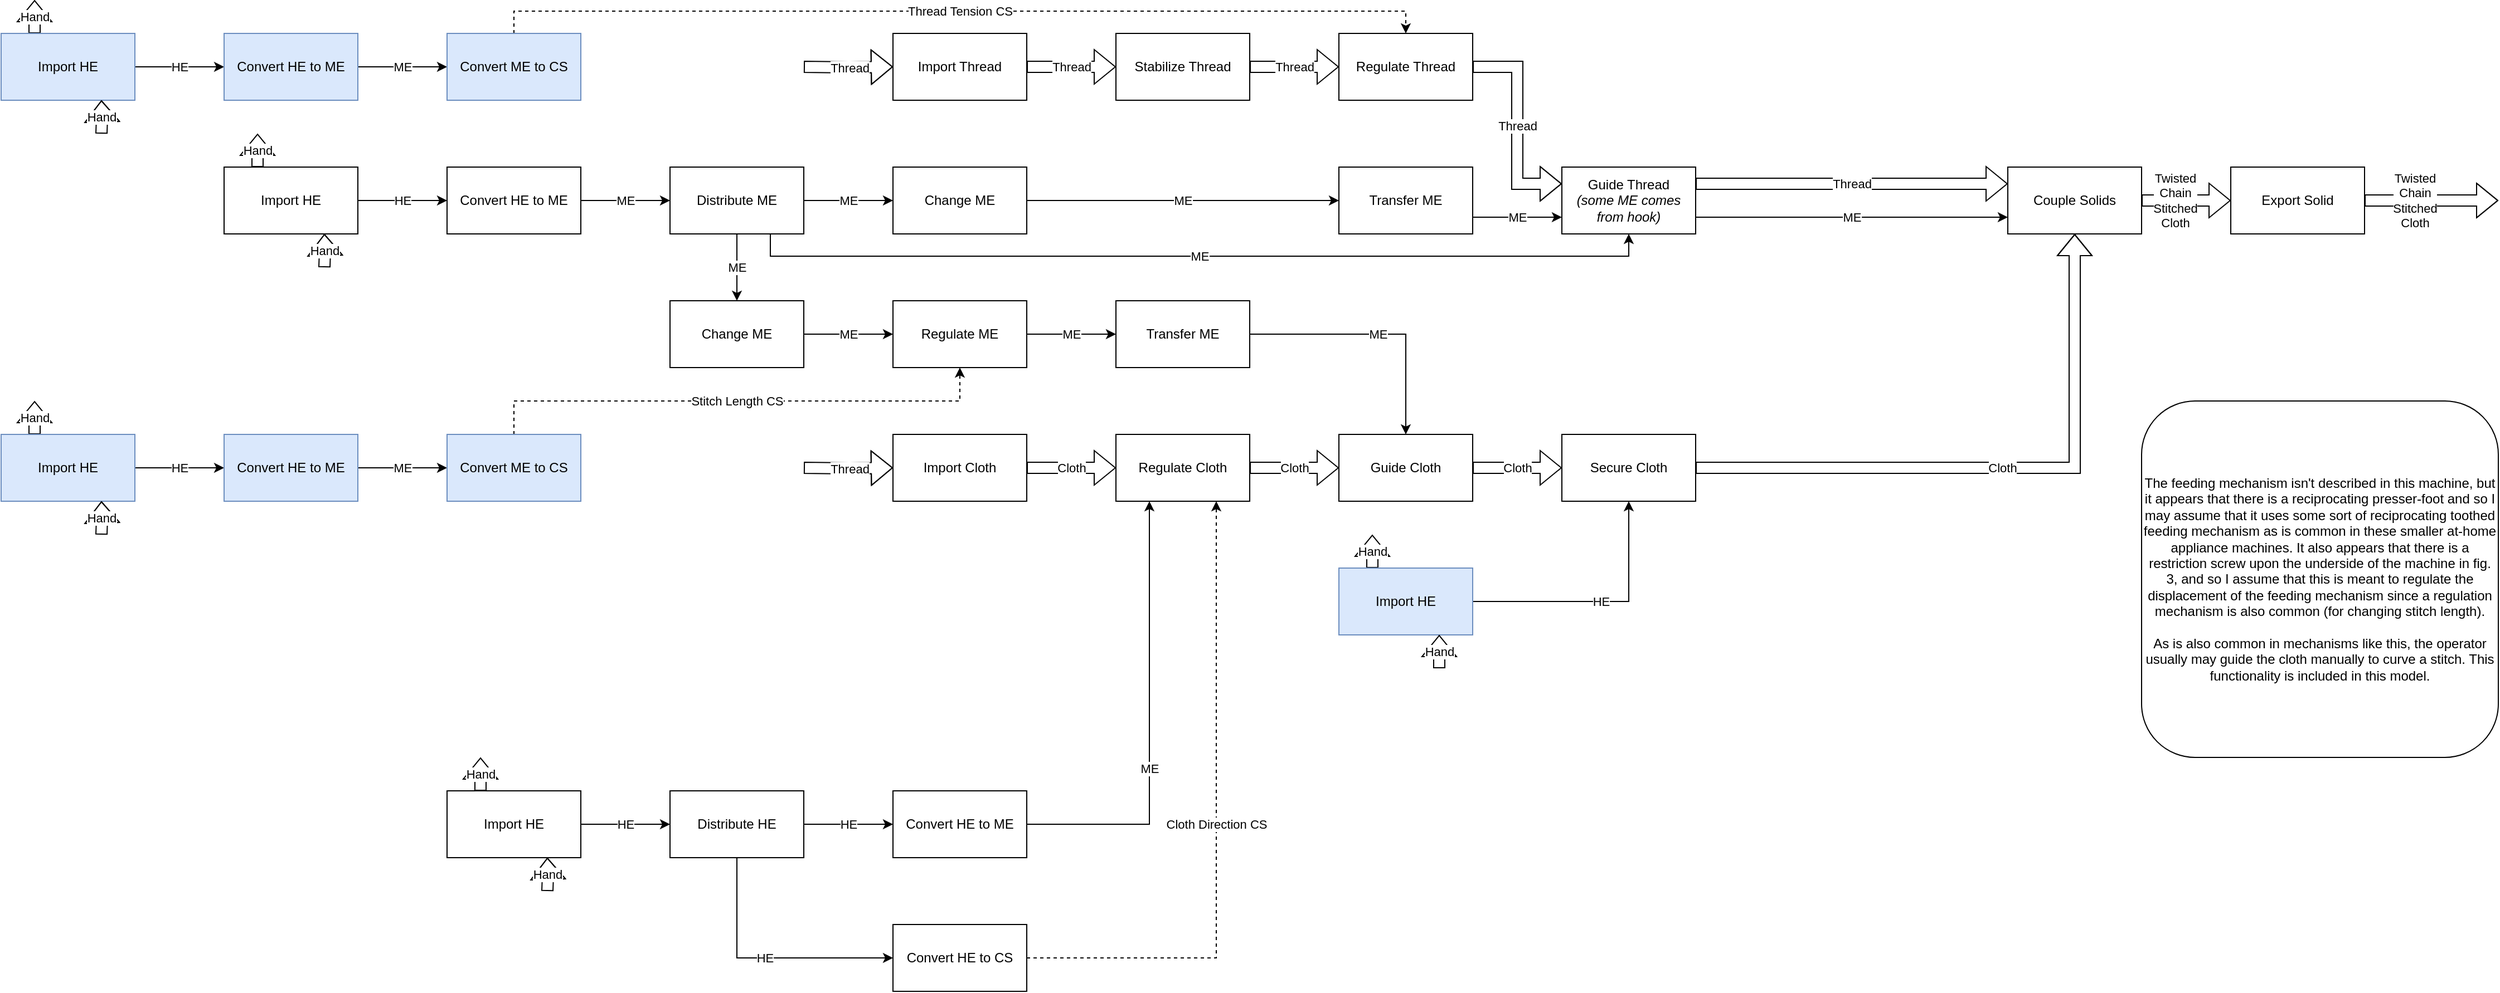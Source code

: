 <mxfile version="20.2.8" type="device"><diagram id="g8yxp6Gti1TfZeNe-rI4" name="Page-1"><mxGraphModel dx="2902" dy="1018" grid="1" gridSize="10" guides="1" tooltips="1" connect="1" arrows="1" fold="1" page="1" pageScale="1" pageWidth="1100" pageHeight="850" math="0" shadow="0"><root><mxCell id="0"/><mxCell id="1" parent="0"/><mxCell id="YG6lgTWpXsTkdtrthP-j-3" value="Hand" style="edgeStyle=orthogonalEdgeStyle;rounded=0;orthogonalLoop=1;jettySize=auto;html=1;exitX=0.25;exitY=0;exitDx=0;exitDy=0;shape=flexArrow;" parent="1" source="YG6lgTWpXsTkdtrthP-j-1" edge="1"><mxGeometry relative="1" as="geometry"><mxPoint x="150.034" y="200" as="targetPoint"/></mxGeometry></mxCell><mxCell id="YG6lgTWpXsTkdtrthP-j-5" value="HE" style="edgeStyle=orthogonalEdgeStyle;rounded=0;orthogonalLoop=1;jettySize=auto;html=1;exitX=1;exitY=0.5;exitDx=0;exitDy=0;entryX=0;entryY=0.5;entryDx=0;entryDy=0;" parent="1" source="YG6lgTWpXsTkdtrthP-j-1" target="YG6lgTWpXsTkdtrthP-j-4" edge="1"><mxGeometry relative="1" as="geometry"/></mxCell><mxCell id="YG6lgTWpXsTkdtrthP-j-1" value="Import HE" style="rounded=0;whiteSpace=wrap;html=1;" parent="1" vertex="1"><mxGeometry x="120" y="230" width="120" height="60" as="geometry"/></mxCell><mxCell id="YG6lgTWpXsTkdtrthP-j-2" value="Hand" style="shape=flexArrow;endArrow=classic;html=1;rounded=0;entryX=0.75;entryY=1;entryDx=0;entryDy=0;edgeStyle=orthogonalEdgeStyle;" parent="1" target="YG6lgTWpXsTkdtrthP-j-1" edge="1"><mxGeometry width="50" height="50" relative="1" as="geometry"><mxPoint x="210" y="320" as="sourcePoint"/><mxPoint x="150" y="320" as="targetPoint"/></mxGeometry></mxCell><mxCell id="YG6lgTWpXsTkdtrthP-j-7" value="ME" style="edgeStyle=orthogonalEdgeStyle;rounded=0;orthogonalLoop=1;jettySize=auto;html=1;exitX=1;exitY=0.5;exitDx=0;exitDy=0;entryX=0;entryY=0.5;entryDx=0;entryDy=0;" parent="1" source="YG6lgTWpXsTkdtrthP-j-4" target="YG6lgTWpXsTkdtrthP-j-6" edge="1"><mxGeometry relative="1" as="geometry"/></mxCell><mxCell id="YG6lgTWpXsTkdtrthP-j-4" value="Convert HE to ME" style="rounded=0;whiteSpace=wrap;html=1;" parent="1" vertex="1"><mxGeometry x="320" y="230" width="120" height="60" as="geometry"/></mxCell><mxCell id="YG6lgTWpXsTkdtrthP-j-11" value="ME" style="edgeStyle=orthogonalEdgeStyle;rounded=0;orthogonalLoop=1;jettySize=auto;html=1;exitX=1;exitY=0.5;exitDx=0;exitDy=0;entryX=0;entryY=0.5;entryDx=0;entryDy=0;" parent="1" source="YG6lgTWpXsTkdtrthP-j-6" target="YG6lgTWpXsTkdtrthP-j-8" edge="1"><mxGeometry relative="1" as="geometry"/></mxCell><mxCell id="YG6lgTWpXsTkdtrthP-j-26" value="ME" style="edgeStyle=orthogonalEdgeStyle;rounded=0;orthogonalLoop=1;jettySize=auto;html=1;exitX=0.5;exitY=1;exitDx=0;exitDy=0;entryX=0.5;entryY=0;entryDx=0;entryDy=0;" parent="1" source="YG6lgTWpXsTkdtrthP-j-6" target="YG6lgTWpXsTkdtrthP-j-23" edge="1"><mxGeometry relative="1" as="geometry"/></mxCell><mxCell id="m0jCeN5p8IkXI8hbxQ0g-1" value="ME" style="edgeStyle=orthogonalEdgeStyle;rounded=0;orthogonalLoop=1;jettySize=auto;html=1;exitX=0.75;exitY=1;exitDx=0;exitDy=0;entryX=0.5;entryY=1;entryDx=0;entryDy=0;" parent="1" source="YG6lgTWpXsTkdtrthP-j-6" target="YG6lgTWpXsTkdtrthP-j-13" edge="1"><mxGeometry relative="1" as="geometry"/></mxCell><mxCell id="YG6lgTWpXsTkdtrthP-j-6" value="Distribute ME" style="rounded=0;whiteSpace=wrap;html=1;" parent="1" vertex="1"><mxGeometry x="520" y="230" width="120" height="60" as="geometry"/></mxCell><mxCell id="YG6lgTWpXsTkdtrthP-j-43" value="ME" style="edgeStyle=orthogonalEdgeStyle;rounded=0;orthogonalLoop=1;jettySize=auto;html=1;exitX=1;exitY=0.5;exitDx=0;exitDy=0;entryX=0;entryY=0.5;entryDx=0;entryDy=0;" parent="1" source="YG6lgTWpXsTkdtrthP-j-8" target="YG6lgTWpXsTkdtrthP-j-12" edge="1"><mxGeometry relative="1" as="geometry"><mxPoint x="920" y="260" as="targetPoint"/></mxGeometry></mxCell><mxCell id="YG6lgTWpXsTkdtrthP-j-8" value="Change ME" style="rounded=0;whiteSpace=wrap;html=1;" parent="1" vertex="1"><mxGeometry x="720" y="230" width="120" height="60" as="geometry"/></mxCell><mxCell id="YG6lgTWpXsTkdtrthP-j-19" value="Thread" style="edgeStyle=orthogonalEdgeStyle;rounded=0;orthogonalLoop=1;jettySize=auto;html=1;exitX=1;exitY=0.5;exitDx=0;exitDy=0;entryX=0;entryY=0.5;entryDx=0;entryDy=0;shape=flexArrow;" parent="1" source="YG6lgTWpXsTkdtrthP-j-9" target="YG6lgTWpXsTkdtrthP-j-15" edge="1"><mxGeometry relative="1" as="geometry"/></mxCell><mxCell id="YG6lgTWpXsTkdtrthP-j-9" value="Stabilize Thread" style="rounded=0;whiteSpace=wrap;html=1;" parent="1" vertex="1"><mxGeometry x="920" y="110" width="120" height="60" as="geometry"/></mxCell><mxCell id="YG6lgTWpXsTkdtrthP-j-17" value="ME" style="edgeStyle=orthogonalEdgeStyle;rounded=0;orthogonalLoop=1;jettySize=auto;html=1;exitX=1;exitY=0.75;exitDx=0;exitDy=0;entryX=0;entryY=0.75;entryDx=0;entryDy=0;" parent="1" source="YG6lgTWpXsTkdtrthP-j-12" target="YG6lgTWpXsTkdtrthP-j-13" edge="1"><mxGeometry relative="1" as="geometry"/></mxCell><mxCell id="YG6lgTWpXsTkdtrthP-j-12" value="Transfer ME" style="rounded=0;whiteSpace=wrap;html=1;" parent="1" vertex="1"><mxGeometry x="1120" y="230" width="120" height="60" as="geometry"/></mxCell><mxCell id="YG6lgTWpXsTkdtrthP-j-63" value="Thread" style="edgeStyle=orthogonalEdgeStyle;rounded=0;jumpStyle=arc;jumpSize=12;orthogonalLoop=1;jettySize=auto;html=1;exitX=1;exitY=0.25;exitDx=0;exitDy=0;entryX=0;entryY=0.25;entryDx=0;entryDy=0;shape=flexArrow;" parent="1" source="YG6lgTWpXsTkdtrthP-j-13" target="YG6lgTWpXsTkdtrthP-j-66" edge="1"><mxGeometry relative="1" as="geometry"><mxPoint x="1520" y="245.0" as="targetPoint"/></mxGeometry></mxCell><mxCell id="aFeBQtSnBNvjveGrCWCG-1" value="ME" style="edgeStyle=orthogonalEdgeStyle;rounded=0;orthogonalLoop=1;jettySize=auto;html=1;exitX=1;exitY=0.75;exitDx=0;exitDy=0;entryX=0;entryY=0.75;entryDx=0;entryDy=0;" parent="1" source="YG6lgTWpXsTkdtrthP-j-13" target="YG6lgTWpXsTkdtrthP-j-66" edge="1"><mxGeometry relative="1" as="geometry"><mxPoint x="1520" y="275.0" as="targetPoint"/></mxGeometry></mxCell><mxCell id="YG6lgTWpXsTkdtrthP-j-13" value="Guide Thread&lt;br&gt;&lt;i&gt;(some ME comes from hook)&lt;/i&gt;" style="rounded=0;whiteSpace=wrap;html=1;" parent="1" vertex="1"><mxGeometry x="1320" y="230" width="120" height="60" as="geometry"/></mxCell><mxCell id="YG6lgTWpXsTkdtrthP-j-20" value="Thread" style="edgeStyle=orthogonalEdgeStyle;shape=flexArrow;rounded=0;orthogonalLoop=1;jettySize=auto;html=1;exitX=1;exitY=0.5;exitDx=0;exitDy=0;entryX=0;entryY=0.5;entryDx=0;entryDy=0;" parent="1" source="YG6lgTWpXsTkdtrthP-j-14" target="YG6lgTWpXsTkdtrthP-j-9" edge="1"><mxGeometry relative="1" as="geometry"/></mxCell><mxCell id="YG6lgTWpXsTkdtrthP-j-14" value="Import Thread" style="rounded=0;whiteSpace=wrap;html=1;" parent="1" vertex="1"><mxGeometry x="720" y="110" width="120" height="60" as="geometry"/></mxCell><mxCell id="YG6lgTWpXsTkdtrthP-j-21" value="Thread" style="edgeStyle=orthogonalEdgeStyle;shape=flexArrow;rounded=0;orthogonalLoop=1;jettySize=auto;html=1;exitX=1;exitY=0.5;exitDx=0;exitDy=0;entryX=0;entryY=0.25;entryDx=0;entryDy=0;" parent="1" source="YG6lgTWpXsTkdtrthP-j-15" target="YG6lgTWpXsTkdtrthP-j-13" edge="1"><mxGeometry relative="1" as="geometry"/></mxCell><mxCell id="YG6lgTWpXsTkdtrthP-j-15" value="Regulate Thread" style="rounded=0;whiteSpace=wrap;html=1;" parent="1" vertex="1"><mxGeometry x="1120" y="110" width="120" height="60" as="geometry"/></mxCell><mxCell id="YG6lgTWpXsTkdtrthP-j-22" value="The feeding mechanism isn't described in this machine, but it appears that there is a reciprocating presser-foot and so I may assume that it uses some sort of reciprocating toothed feeding mechanism as is common in these smaller at-home appliance machines. It also appears that there is a restriction screw upon the underside of the machine in fig. 3, and so I assume that this is meant to regulate the displacement of the feeding mechanism since a regulation mechanism is also common (for changing stitch length).&lt;br&gt;&lt;br&gt;As is also common in mechanisms like this, the operator usually may guide the cloth manually to curve a stitch. This functionality is included in this model." style="rounded=1;whiteSpace=wrap;html=1;" parent="1" vertex="1"><mxGeometry x="1840" y="440" width="320" height="320" as="geometry"/></mxCell><mxCell id="YG6lgTWpXsTkdtrthP-j-27" value="ME" style="edgeStyle=orthogonalEdgeStyle;rounded=0;orthogonalLoop=1;jettySize=auto;html=1;exitX=1;exitY=0.5;exitDx=0;exitDy=0;entryX=0;entryY=0.5;entryDx=0;entryDy=0;" parent="1" source="YG6lgTWpXsTkdtrthP-j-23" target="YG6lgTWpXsTkdtrthP-j-29" edge="1"><mxGeometry relative="1" as="geometry"><mxPoint x="700" y="380" as="targetPoint"/></mxGeometry></mxCell><mxCell id="YG6lgTWpXsTkdtrthP-j-23" value="Change ME" style="rounded=0;whiteSpace=wrap;html=1;" parent="1" vertex="1"><mxGeometry x="520" y="350" width="120" height="60" as="geometry"/></mxCell><mxCell id="YG6lgTWpXsTkdtrthP-j-28" value="ME" style="edgeStyle=orthogonalEdgeStyle;rounded=0;orthogonalLoop=1;jettySize=auto;html=1;exitX=1;exitY=0.5;exitDx=0;exitDy=0;entryX=0.5;entryY=0;entryDx=0;entryDy=0;" parent="1" source="YG6lgTWpXsTkdtrthP-j-24" target="YG6lgTWpXsTkdtrthP-j-25" edge="1"><mxGeometry relative="1" as="geometry"/></mxCell><mxCell id="YG6lgTWpXsTkdtrthP-j-24" value="Transfer ME" style="rounded=0;whiteSpace=wrap;html=1;" parent="1" vertex="1"><mxGeometry x="920" y="350" width="120" height="60" as="geometry"/></mxCell><mxCell id="YG6lgTWpXsTkdtrthP-j-67" value="Cloth" style="edgeStyle=orthogonalEdgeStyle;shape=flexArrow;rounded=0;jumpStyle=arc;jumpSize=12;orthogonalLoop=1;jettySize=auto;html=1;entryX=0.5;entryY=1;entryDx=0;entryDy=0;exitX=1;exitY=0.5;exitDx=0;exitDy=0;" parent="1" source="YG6lgTWpXsTkdtrthP-j-46" target="YG6lgTWpXsTkdtrthP-j-66" edge="1"><mxGeometry relative="1" as="geometry"><mxPoint x="1490" y="410" as="sourcePoint"/></mxGeometry></mxCell><mxCell id="aFeBQtSnBNvjveGrCWCG-8" value="Cloth" style="edgeStyle=orthogonalEdgeStyle;shape=flexArrow;rounded=0;orthogonalLoop=1;jettySize=auto;html=1;exitX=1;exitY=0.5;exitDx=0;exitDy=0;entryX=0;entryY=0.5;entryDx=0;entryDy=0;" parent="1" source="YG6lgTWpXsTkdtrthP-j-25" target="YG6lgTWpXsTkdtrthP-j-46" edge="1"><mxGeometry relative="1" as="geometry"/></mxCell><mxCell id="YG6lgTWpXsTkdtrthP-j-25" value="Guide Cloth" style="rounded=0;whiteSpace=wrap;html=1;" parent="1" vertex="1"><mxGeometry x="1120" y="470" width="120" height="60" as="geometry"/></mxCell><mxCell id="YG6lgTWpXsTkdtrthP-j-30" value="ME" style="edgeStyle=orthogonalEdgeStyle;rounded=0;orthogonalLoop=1;jettySize=auto;html=1;exitX=1;exitY=0.5;exitDx=0;exitDy=0;entryX=0;entryY=0.5;entryDx=0;entryDy=0;" parent="1" source="YG6lgTWpXsTkdtrthP-j-29" target="YG6lgTWpXsTkdtrthP-j-24" edge="1"><mxGeometry relative="1" as="geometry"/></mxCell><mxCell id="YG6lgTWpXsTkdtrthP-j-29" value="Regulate ME" style="rounded=0;whiteSpace=wrap;html=1;" parent="1" vertex="1"><mxGeometry x="720" y="350" width="120" height="60" as="geometry"/></mxCell><mxCell id="YG6lgTWpXsTkdtrthP-j-33" value="Hand" style="edgeStyle=orthogonalEdgeStyle;rounded=0;orthogonalLoop=1;jettySize=auto;html=1;exitX=0.25;exitY=0;exitDx=0;exitDy=0;shape=flexArrow;" parent="1" source="YG6lgTWpXsTkdtrthP-j-35" edge="1"><mxGeometry relative="1" as="geometry"><mxPoint x="-49.966" y="80" as="targetPoint"/></mxGeometry></mxCell><mxCell id="YG6lgTWpXsTkdtrthP-j-34" value="HE" style="edgeStyle=orthogonalEdgeStyle;rounded=0;orthogonalLoop=1;jettySize=auto;html=1;exitX=1;exitY=0.5;exitDx=0;exitDy=0;entryX=0;entryY=0.5;entryDx=0;entryDy=0;" parent="1" source="YG6lgTWpXsTkdtrthP-j-35" target="YG6lgTWpXsTkdtrthP-j-37" edge="1"><mxGeometry relative="1" as="geometry"/></mxCell><mxCell id="YG6lgTWpXsTkdtrthP-j-35" value="Import HE" style="rounded=0;whiteSpace=wrap;html=1;fillColor=#dae8fc;strokeColor=#6c8ebf;" parent="1" vertex="1"><mxGeometry x="-80" y="110" width="120" height="60" as="geometry"/></mxCell><mxCell id="YG6lgTWpXsTkdtrthP-j-36" value="Hand" style="shape=flexArrow;endArrow=classic;html=1;rounded=0;entryX=0.75;entryY=1;entryDx=0;entryDy=0;edgeStyle=orthogonalEdgeStyle;" parent="1" target="YG6lgTWpXsTkdtrthP-j-35" edge="1"><mxGeometry width="50" height="50" relative="1" as="geometry"><mxPoint x="10" y="200" as="sourcePoint"/><mxPoint x="-50" y="200" as="targetPoint"/></mxGeometry></mxCell><mxCell id="YG6lgTWpXsTkdtrthP-j-39" value="ME" style="edgeStyle=orthogonalEdgeStyle;rounded=0;orthogonalLoop=1;jettySize=auto;html=1;exitX=1;exitY=0.5;exitDx=0;exitDy=0;entryX=0;entryY=0.5;entryDx=0;entryDy=0;" parent="1" source="YG6lgTWpXsTkdtrthP-j-37" target="YG6lgTWpXsTkdtrthP-j-38" edge="1"><mxGeometry relative="1" as="geometry"/></mxCell><mxCell id="YG6lgTWpXsTkdtrthP-j-37" value="Convert HE to ME" style="rounded=0;whiteSpace=wrap;html=1;fillColor=#dae8fc;strokeColor=#6c8ebf;" parent="1" vertex="1"><mxGeometry x="120" y="110" width="120" height="60" as="geometry"/></mxCell><mxCell id="YG6lgTWpXsTkdtrthP-j-40" value="Thread Tension CS" style="edgeStyle=orthogonalEdgeStyle;rounded=0;orthogonalLoop=1;jettySize=auto;html=1;exitX=0.5;exitY=0;exitDx=0;exitDy=0;entryX=0.5;entryY=0;entryDx=0;entryDy=0;dashed=1;" parent="1" source="YG6lgTWpXsTkdtrthP-j-38" target="YG6lgTWpXsTkdtrthP-j-15" edge="1"><mxGeometry relative="1" as="geometry"/></mxCell><mxCell id="YG6lgTWpXsTkdtrthP-j-38" value="Convert ME to CS" style="rounded=0;whiteSpace=wrap;html=1;fillColor=#dae8fc;strokeColor=#6c8ebf;" parent="1" vertex="1"><mxGeometry x="320" y="110" width="120" height="60" as="geometry"/></mxCell><mxCell id="YG6lgTWpXsTkdtrthP-j-48" value="Cloth" style="edgeStyle=orthogonalEdgeStyle;rounded=0;jumpStyle=arc;jumpSize=12;orthogonalLoop=1;jettySize=auto;html=1;exitX=1;exitY=0.5;exitDx=0;exitDy=0;entryX=0;entryY=0.5;entryDx=0;entryDy=0;shape=flexArrow;" parent="1" source="YG6lgTWpXsTkdtrthP-j-44" target="YG6lgTWpXsTkdtrthP-j-45" edge="1"><mxGeometry relative="1" as="geometry"/></mxCell><mxCell id="YG6lgTWpXsTkdtrthP-j-44" value="Import Cloth" style="rounded=0;whiteSpace=wrap;html=1;" parent="1" vertex="1"><mxGeometry x="720" y="470" width="120" height="60" as="geometry"/></mxCell><mxCell id="YG6lgTWpXsTkdtrthP-j-49" value="Cloth" style="edgeStyle=orthogonalEdgeStyle;shape=flexArrow;rounded=0;jumpStyle=arc;jumpSize=12;orthogonalLoop=1;jettySize=auto;html=1;exitX=1;exitY=0.5;exitDx=0;exitDy=0;entryX=0;entryY=0.5;entryDx=0;entryDy=0;" parent="1" source="YG6lgTWpXsTkdtrthP-j-45" target="YG6lgTWpXsTkdtrthP-j-25" edge="1"><mxGeometry relative="1" as="geometry"><mxPoint x="1090" y="515" as="targetPoint"/></mxGeometry></mxCell><mxCell id="YG6lgTWpXsTkdtrthP-j-45" value="Regulate Cloth" style="rounded=0;whiteSpace=wrap;html=1;" parent="1" vertex="1"><mxGeometry x="920" y="470" width="120" height="60" as="geometry"/></mxCell><mxCell id="YG6lgTWpXsTkdtrthP-j-46" value="Secure Cloth" style="rounded=0;whiteSpace=wrap;html=1;" parent="1" vertex="1"><mxGeometry x="1320" y="470" width="120" height="60" as="geometry"/></mxCell><mxCell id="YG6lgTWpXsTkdtrthP-j-51" value="Hand" style="edgeStyle=orthogonalEdgeStyle;rounded=0;orthogonalLoop=1;jettySize=auto;html=1;exitX=0.25;exitY=0;exitDx=0;exitDy=0;shape=flexArrow;" parent="1" source="YG6lgTWpXsTkdtrthP-j-52" edge="1"><mxGeometry relative="1" as="geometry"><mxPoint x="350.034" y="760" as="targetPoint"/></mxGeometry></mxCell><mxCell id="YG6lgTWpXsTkdtrthP-j-57" value="HE" style="edgeStyle=orthogonalEdgeStyle;rounded=0;jumpStyle=arc;jumpSize=12;orthogonalLoop=1;jettySize=auto;html=1;exitX=1;exitY=0.5;exitDx=0;exitDy=0;entryX=0;entryY=0.5;entryDx=0;entryDy=0;" parent="1" source="YG6lgTWpXsTkdtrthP-j-52" target="YG6lgTWpXsTkdtrthP-j-54" edge="1"><mxGeometry relative="1" as="geometry"/></mxCell><mxCell id="YG6lgTWpXsTkdtrthP-j-52" value="Import HE" style="rounded=0;whiteSpace=wrap;html=1;" parent="1" vertex="1"><mxGeometry x="320" y="790" width="120" height="60" as="geometry"/></mxCell><mxCell id="YG6lgTWpXsTkdtrthP-j-53" value="Hand" style="shape=flexArrow;endArrow=classic;html=1;rounded=0;entryX=0.75;entryY=1;entryDx=0;entryDy=0;edgeStyle=orthogonalEdgeStyle;" parent="1" target="YG6lgTWpXsTkdtrthP-j-52" edge="1"><mxGeometry width="50" height="50" relative="1" as="geometry"><mxPoint x="410" y="880" as="sourcePoint"/><mxPoint x="350" y="880" as="targetPoint"/></mxGeometry></mxCell><mxCell id="YG6lgTWpXsTkdtrthP-j-58" value="HE" style="edgeStyle=orthogonalEdgeStyle;rounded=0;jumpStyle=arc;jumpSize=12;orthogonalLoop=1;jettySize=auto;html=1;exitX=1;exitY=0.5;exitDx=0;exitDy=0;entryX=0;entryY=0.5;entryDx=0;entryDy=0;" parent="1" source="YG6lgTWpXsTkdtrthP-j-54" target="YG6lgTWpXsTkdtrthP-j-55" edge="1"><mxGeometry relative="1" as="geometry"/></mxCell><mxCell id="YG6lgTWpXsTkdtrthP-j-59" value="HE" style="edgeStyle=orthogonalEdgeStyle;rounded=0;jumpStyle=arc;jumpSize=12;orthogonalLoop=1;jettySize=auto;html=1;exitX=0.5;exitY=1;exitDx=0;exitDy=0;entryX=0;entryY=0.5;entryDx=0;entryDy=0;" parent="1" source="YG6lgTWpXsTkdtrthP-j-54" target="YG6lgTWpXsTkdtrthP-j-56" edge="1"><mxGeometry relative="1" as="geometry"/></mxCell><mxCell id="YG6lgTWpXsTkdtrthP-j-54" value="Distribute HE" style="rounded=0;whiteSpace=wrap;html=1;" parent="1" vertex="1"><mxGeometry x="520" y="790" width="120" height="60" as="geometry"/></mxCell><mxCell id="YG6lgTWpXsTkdtrthP-j-61" value="ME" style="edgeStyle=orthogonalEdgeStyle;rounded=0;jumpStyle=arc;jumpSize=12;orthogonalLoop=1;jettySize=auto;html=1;exitX=1;exitY=0.5;exitDx=0;exitDy=0;entryX=0.25;entryY=1;entryDx=0;entryDy=0;" parent="1" source="YG6lgTWpXsTkdtrthP-j-55" target="YG6lgTWpXsTkdtrthP-j-45" edge="1"><mxGeometry x="-0.2" relative="1" as="geometry"><mxPoint as="offset"/></mxGeometry></mxCell><mxCell id="YG6lgTWpXsTkdtrthP-j-55" value="Convert HE to ME" style="rounded=0;whiteSpace=wrap;html=1;" parent="1" vertex="1"><mxGeometry x="720" y="790" width="120" height="60" as="geometry"/></mxCell><mxCell id="YG6lgTWpXsTkdtrthP-j-60" value="Cloth Direction CS" style="edgeStyle=orthogonalEdgeStyle;rounded=0;jumpStyle=arc;jumpSize=12;orthogonalLoop=1;jettySize=auto;html=1;exitX=1;exitY=0.5;exitDx=0;exitDy=0;entryX=0.75;entryY=1;entryDx=0;entryDy=0;dashed=1;" parent="1" source="YG6lgTWpXsTkdtrthP-j-56" target="YG6lgTWpXsTkdtrthP-j-45" edge="1"><mxGeometry relative="1" as="geometry"/></mxCell><mxCell id="YG6lgTWpXsTkdtrthP-j-56" value="Convert HE to CS" style="rounded=0;whiteSpace=wrap;html=1;" parent="1" vertex="1"><mxGeometry x="720" y="910" width="120" height="60" as="geometry"/></mxCell><mxCell id="YG6lgTWpXsTkdtrthP-j-73" value="Twisted&lt;br&gt;Chain&lt;br&gt;Stitched&lt;br&gt;Cloth" style="edgeStyle=orthogonalEdgeStyle;shape=flexArrow;rounded=0;jumpStyle=arc;jumpSize=12;orthogonalLoop=1;jettySize=auto;html=1;exitX=1;exitY=0.5;exitDx=0;exitDy=0;entryX=0;entryY=0.5;entryDx=0;entryDy=0;" parent="1" source="YG6lgTWpXsTkdtrthP-j-66" target="YG6lgTWpXsTkdtrthP-j-72" edge="1"><mxGeometry x="-0.25" relative="1" as="geometry"><mxPoint as="offset"/></mxGeometry></mxCell><mxCell id="YG6lgTWpXsTkdtrthP-j-66" value="Couple Solids" style="rounded=0;whiteSpace=wrap;html=1;" parent="1" vertex="1"><mxGeometry x="1720" y="230" width="120" height="60" as="geometry"/></mxCell><mxCell id="YG6lgTWpXsTkdtrthP-j-72" value="Export Solid" style="rounded=0;whiteSpace=wrap;html=1;" parent="1" vertex="1"><mxGeometry x="1920" y="230" width="120" height="60" as="geometry"/></mxCell><mxCell id="YG6lgTWpXsTkdtrthP-j-74" value="Twisted&lt;br&gt;Chain&lt;br&gt;Stitched&lt;br&gt;Cloth" style="edgeStyle=orthogonalEdgeStyle;shape=flexArrow;rounded=0;jumpStyle=arc;jumpSize=12;orthogonalLoop=1;jettySize=auto;html=1;exitX=1;exitY=0.5;exitDx=0;exitDy=0;" parent="1" source="YG6lgTWpXsTkdtrthP-j-72" edge="1"><mxGeometry x="-0.25" relative="1" as="geometry"><mxPoint x="1850" y="270" as="sourcePoint"/><mxPoint x="2160" y="260" as="targetPoint"/><mxPoint as="offset"/></mxGeometry></mxCell><mxCell id="YG6lgTWpXsTkdtrthP-j-75" value="Hand" style="edgeStyle=orthogonalEdgeStyle;rounded=0;orthogonalLoop=1;jettySize=auto;html=1;exitX=0.25;exitY=0;exitDx=0;exitDy=0;shape=flexArrow;" parent="1" source="YG6lgTWpXsTkdtrthP-j-77" edge="1"><mxGeometry relative="1" as="geometry"><mxPoint x="-49.966" y="440" as="targetPoint"/></mxGeometry></mxCell><mxCell id="YG6lgTWpXsTkdtrthP-j-76" value="HE" style="edgeStyle=orthogonalEdgeStyle;rounded=0;orthogonalLoop=1;jettySize=auto;html=1;exitX=1;exitY=0.5;exitDx=0;exitDy=0;entryX=0;entryY=0.5;entryDx=0;entryDy=0;" parent="1" source="YG6lgTWpXsTkdtrthP-j-77" target="YG6lgTWpXsTkdtrthP-j-80" edge="1"><mxGeometry relative="1" as="geometry"/></mxCell><mxCell id="YG6lgTWpXsTkdtrthP-j-77" value="Import HE" style="rounded=0;whiteSpace=wrap;html=1;fillColor=#dae8fc;strokeColor=#6c8ebf;" parent="1" vertex="1"><mxGeometry x="-80" y="470" width="120" height="60" as="geometry"/></mxCell><mxCell id="YG6lgTWpXsTkdtrthP-j-78" value="Hand" style="shape=flexArrow;endArrow=classic;html=1;rounded=0;entryX=0.75;entryY=1;entryDx=0;entryDy=0;edgeStyle=orthogonalEdgeStyle;" parent="1" target="YG6lgTWpXsTkdtrthP-j-77" edge="1"><mxGeometry width="50" height="50" relative="1" as="geometry"><mxPoint x="10" y="560" as="sourcePoint"/><mxPoint x="-50" y="560" as="targetPoint"/></mxGeometry></mxCell><mxCell id="YG6lgTWpXsTkdtrthP-j-79" value="ME" style="edgeStyle=orthogonalEdgeStyle;rounded=0;orthogonalLoop=1;jettySize=auto;html=1;exitX=1;exitY=0.5;exitDx=0;exitDy=0;entryX=0;entryY=0.5;entryDx=0;entryDy=0;" parent="1" source="YG6lgTWpXsTkdtrthP-j-80" target="YG6lgTWpXsTkdtrthP-j-82" edge="1"><mxGeometry relative="1" as="geometry"/></mxCell><mxCell id="YG6lgTWpXsTkdtrthP-j-80" value="Convert HE to ME" style="rounded=0;whiteSpace=wrap;html=1;fillColor=#dae8fc;strokeColor=#6c8ebf;" parent="1" vertex="1"><mxGeometry x="120" y="470" width="120" height="60" as="geometry"/></mxCell><mxCell id="YG6lgTWpXsTkdtrthP-j-81" value="Stitch Length CS" style="edgeStyle=orthogonalEdgeStyle;rounded=0;orthogonalLoop=1;jettySize=auto;html=1;exitX=0.5;exitY=0;exitDx=0;exitDy=0;entryX=0.5;entryY=1;entryDx=0;entryDy=0;dashed=1;" parent="1" source="YG6lgTWpXsTkdtrthP-j-82" target="YG6lgTWpXsTkdtrthP-j-29" edge="1"><mxGeometry relative="1" as="geometry"><mxPoint x="580" y="590" as="targetPoint"/></mxGeometry></mxCell><mxCell id="YG6lgTWpXsTkdtrthP-j-82" value="Convert ME to CS" style="rounded=0;whiteSpace=wrap;html=1;fillColor=#dae8fc;strokeColor=#6c8ebf;" parent="1" vertex="1"><mxGeometry x="320" y="470" width="120" height="60" as="geometry"/></mxCell><mxCell id="aFeBQtSnBNvjveGrCWCG-6" value="Thread" style="edgeStyle=orthogonalEdgeStyle;rounded=0;orthogonalLoop=1;jettySize=auto;html=1;entryX=0;entryY=0.5;entryDx=0;entryDy=0;shape=flexArrow;" parent="1" target="YG6lgTWpXsTkdtrthP-j-14" edge="1"><mxGeometry relative="1" as="geometry"><mxPoint x="640" y="140" as="sourcePoint"/></mxGeometry></mxCell><mxCell id="aFeBQtSnBNvjveGrCWCG-7" value="Thread" style="edgeStyle=orthogonalEdgeStyle;shape=flexArrow;rounded=0;orthogonalLoop=1;jettySize=auto;html=1;entryX=0;entryY=0.5;entryDx=0;entryDy=0;" parent="1" target="YG6lgTWpXsTkdtrthP-j-44" edge="1"><mxGeometry relative="1" as="geometry"><mxPoint x="640" y="500" as="sourcePoint"/></mxGeometry></mxCell><mxCell id="aFeBQtSnBNvjveGrCWCG-10" value="HE" style="edgeStyle=orthogonalEdgeStyle;rounded=0;orthogonalLoop=1;jettySize=auto;html=1;exitX=1;exitY=0.5;exitDx=0;exitDy=0;entryX=0.5;entryY=1;entryDx=0;entryDy=0;" parent="1" source="aFeBQtSnBNvjveGrCWCG-9" target="YG6lgTWpXsTkdtrthP-j-46" edge="1"><mxGeometry relative="1" as="geometry"/></mxCell><mxCell id="aFeBQtSnBNvjveGrCWCG-12" value="Hand" style="edgeStyle=orthogonalEdgeStyle;rounded=0;orthogonalLoop=1;jettySize=auto;html=1;exitX=0.25;exitY=0;exitDx=0;exitDy=0;shape=flexArrow;" parent="1" source="aFeBQtSnBNvjveGrCWCG-9" edge="1"><mxGeometry relative="1" as="geometry"><mxPoint x="1149.974" y="560" as="targetPoint"/></mxGeometry></mxCell><mxCell id="aFeBQtSnBNvjveGrCWCG-9" value="Import HE" style="rounded=0;whiteSpace=wrap;html=1;fillColor=#dae8fc;strokeColor=#6c8ebf;" parent="1" vertex="1"><mxGeometry x="1120" y="590" width="120" height="60" as="geometry"/></mxCell><mxCell id="aFeBQtSnBNvjveGrCWCG-11" value="Hand" style="edgeStyle=orthogonalEdgeStyle;rounded=0;orthogonalLoop=1;jettySize=auto;html=1;entryX=0.75;entryY=1;entryDx=0;entryDy=0;shape=flexArrow;" parent="1" target="aFeBQtSnBNvjveGrCWCG-9" edge="1"><mxGeometry relative="1" as="geometry"><mxPoint x="1210" y="680" as="sourcePoint"/></mxGeometry></mxCell></root></mxGraphModel></diagram></mxfile>